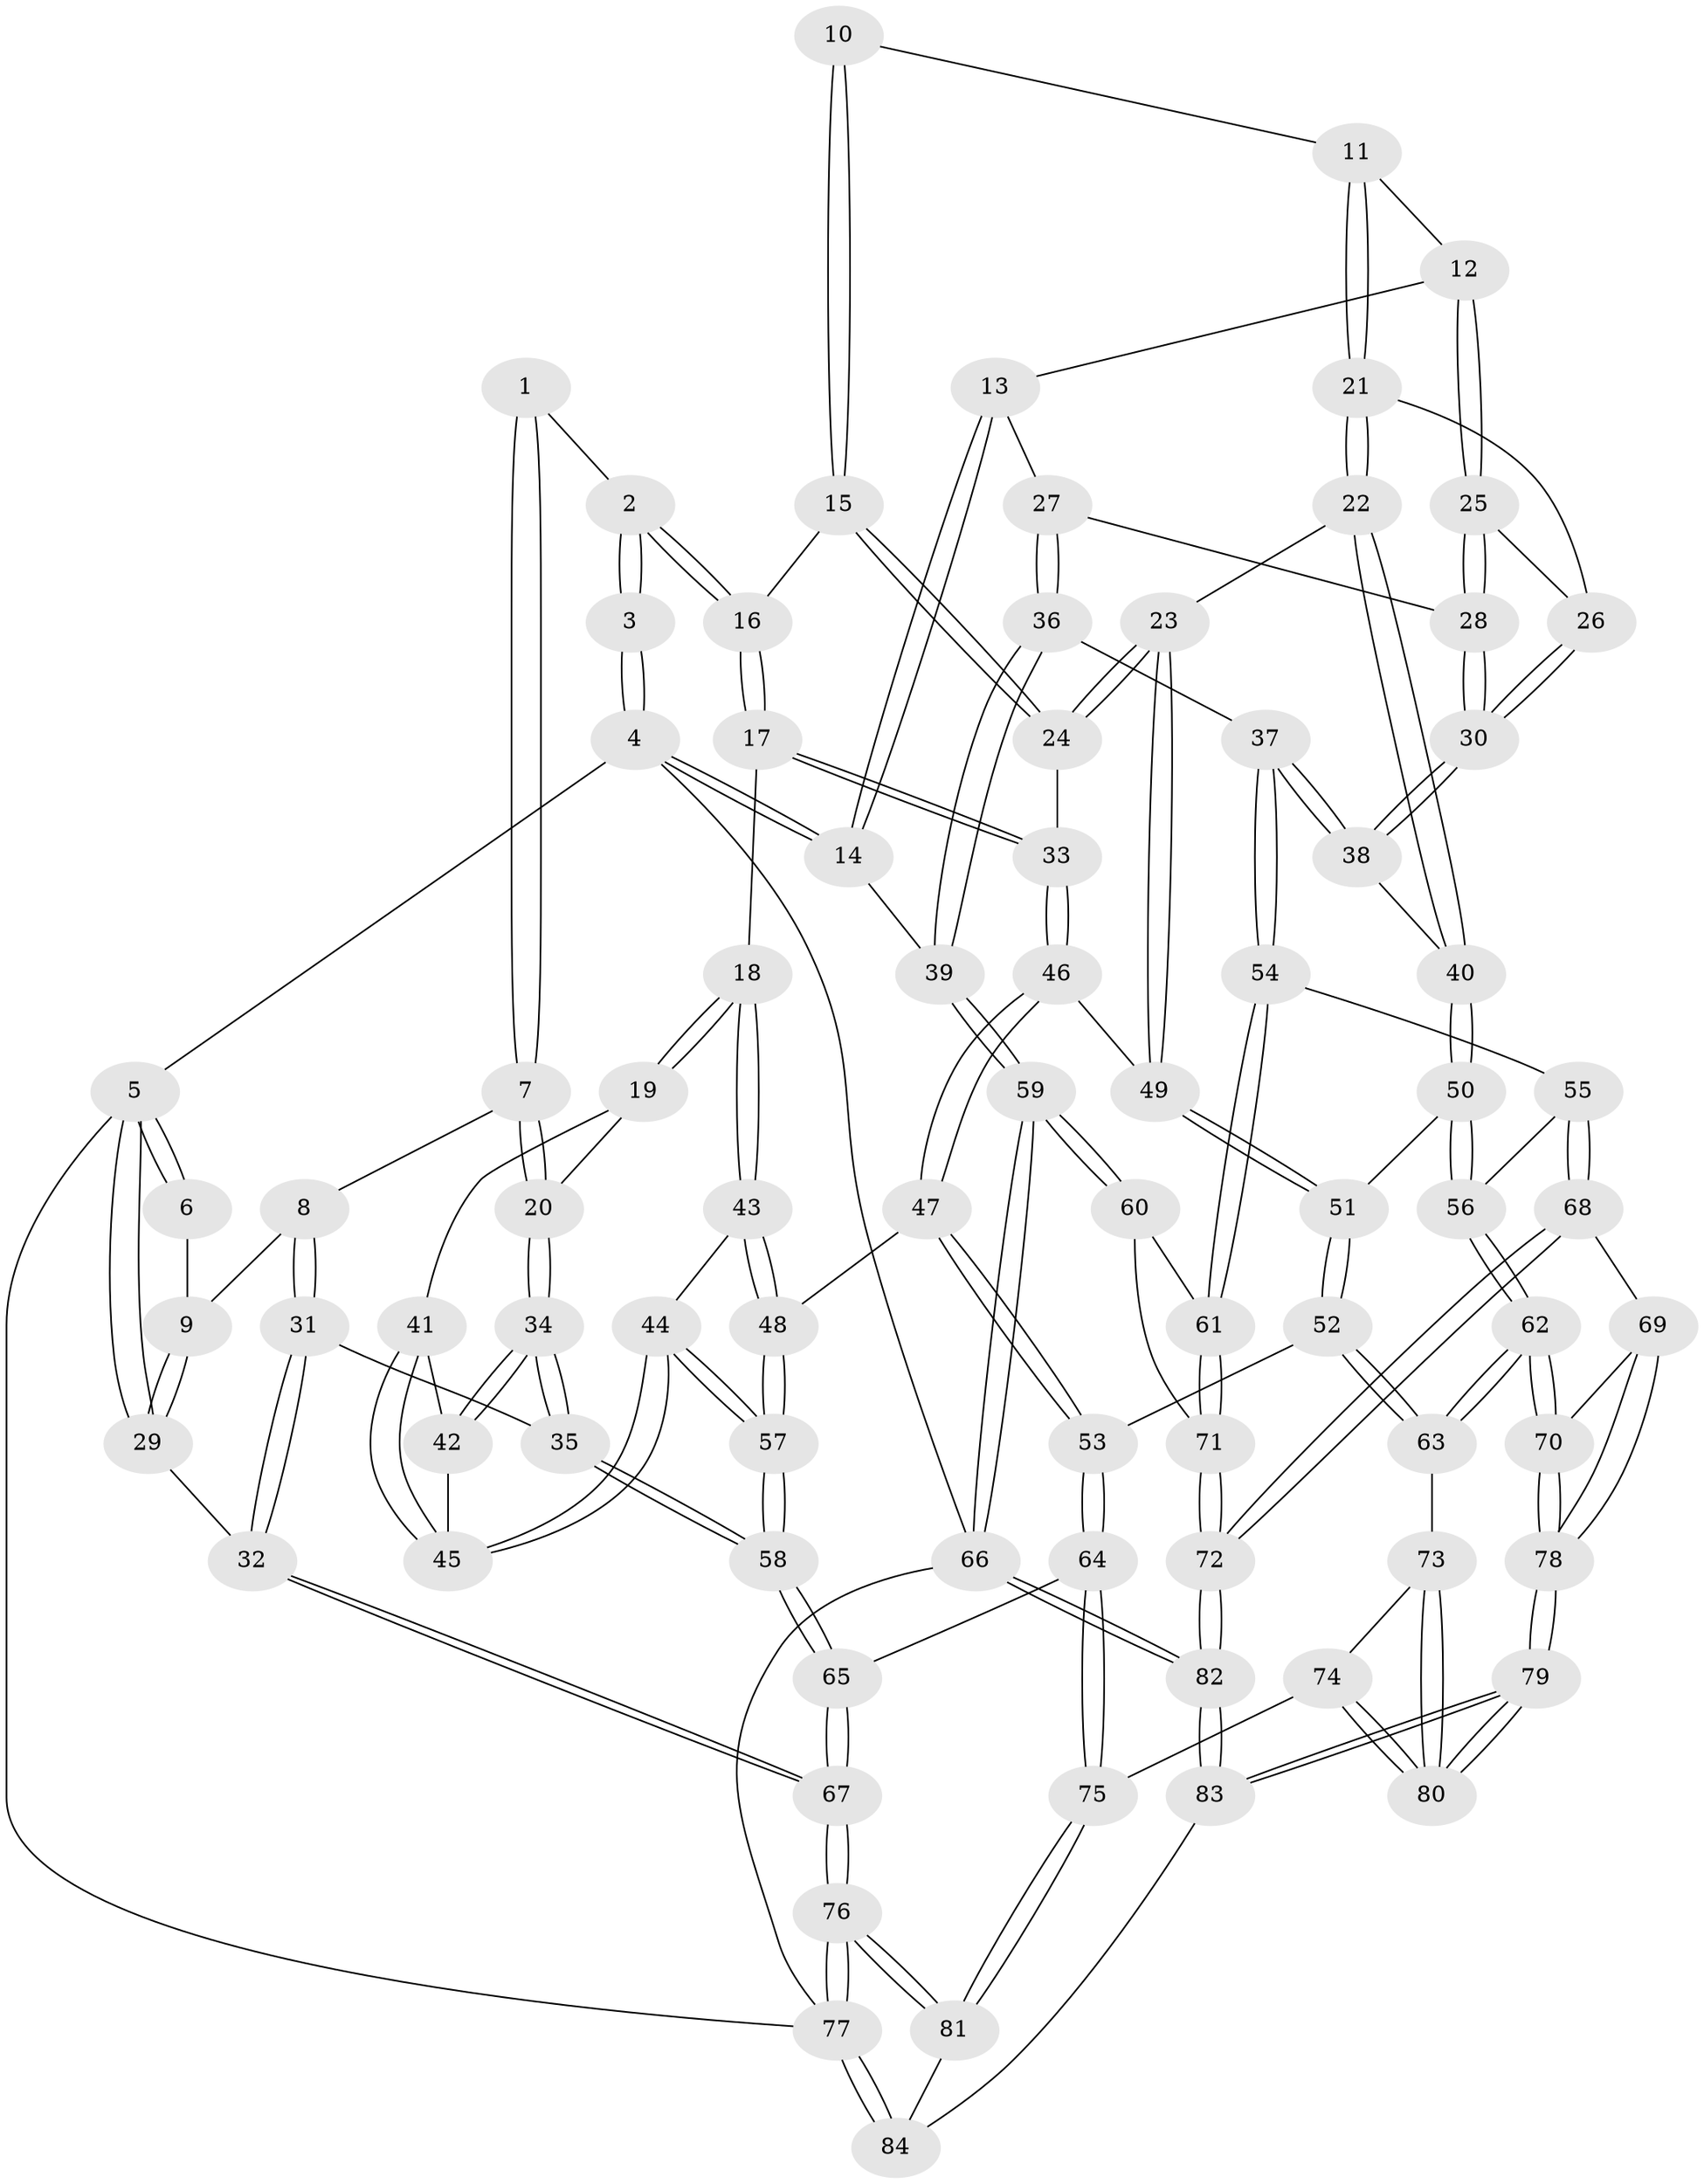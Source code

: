 // coarse degree distribution, {3: 0.10344827586206896, 5: 0.3793103448275862, 4: 0.4482758620689655, 7: 0.034482758620689655, 6: 0.017241379310344827, 2: 0.017241379310344827}
// Generated by graph-tools (version 1.1) at 2025/24/03/03/25 07:24:32]
// undirected, 84 vertices, 207 edges
graph export_dot {
graph [start="1"]
  node [color=gray90,style=filled];
  1 [pos="+0.40319301910356203+0"];
  2 [pos="+0.44913821441864166+0"];
  3 [pos="+0.650181094419796+0"];
  4 [pos="+1+0"];
  5 [pos="+0+0"];
  6 [pos="+0.1854868727038653+0"];
  7 [pos="+0.20876505999453154+0.23615483262271192"];
  8 [pos="+0.12377590327147533+0.22000768855440617"];
  9 [pos="+0.08133783242718026+0.19915626867669786"];
  10 [pos="+0.7129230872246278+0.06481886833215152"];
  11 [pos="+0.7490241996672651+0.12696332860664028"];
  12 [pos="+0.8340511864396493+0.17728759351396783"];
  13 [pos="+1+0.16124414759351727"];
  14 [pos="+1+0"];
  15 [pos="+0.5782117776833595+0.2908194678511175"];
  16 [pos="+0.48590140384915276+0.2100884037739114"];
  17 [pos="+0.38393914059446915+0.36623471873494917"];
  18 [pos="+0.3713508388142971+0.3661421489530824"];
  19 [pos="+0.27236717742327815+0.3251882493320844"];
  20 [pos="+0.22488661255546633+0.279021528371609"];
  21 [pos="+0.6891054011287668+0.30884934302134676"];
  22 [pos="+0.6444621003060821+0.3649865730429608"];
  23 [pos="+0.6432808063687684+0.36478088514620316"];
  24 [pos="+0.5785182612034055+0.2912461188066971"];
  25 [pos="+0.8439080795797967+0.2717630431159943"];
  26 [pos="+0.7862579180024943+0.3084942902810042"];
  27 [pos="+0.9228428261087552+0.3310372591645445"];
  28 [pos="+0.8822100852666424+0.3263684776079397"];
  29 [pos="+0+0.11431895868258264"];
  30 [pos="+0.8186747081100143+0.405689391016899"];
  31 [pos="+0+0.5246221488629393"];
  32 [pos="+0+0.5372200798582029"];
  33 [pos="+0.4127498454910277+0.38947618753690877"];
  34 [pos="+0.06335356015153683+0.49186405426871366"];
  35 [pos="+0.0039795273838143415+0.526804021028683"];
  36 [pos="+1+0.4484764268078604"];
  37 [pos="+0.8639447570399886+0.5038363669628976"];
  38 [pos="+0.8044162964740498+0.4363523997423501"];
  39 [pos="+1+0.47139381512101697"];
  40 [pos="+0.688129601983139+0.4196063476820795"];
  41 [pos="+0.2722055517742254+0.3257533662405995"];
  42 [pos="+0.18592511454006555+0.4832905972712554"];
  43 [pos="+0.3549513228944551+0.40598086196596317"];
  44 [pos="+0.2555653375337176+0.5081765216607179"];
  45 [pos="+0.2507415892454281+0.5033083840812662"];
  46 [pos="+0.45793903111729445+0.4321761658593646"];
  47 [pos="+0.4275614980412991+0.5640876406796147"];
  48 [pos="+0.3249782101865768+0.5586517029402314"];
  49 [pos="+0.5228943541418636+0.43151253881147333"];
  50 [pos="+0.6686233938271569+0.5243312774604713"];
  51 [pos="+0.574808409122092+0.5651053643336694"];
  52 [pos="+0.5128486643727433+0.662872802473137"];
  53 [pos="+0.49301406822915944+0.6514297974184574"];
  54 [pos="+0.8238580399855732+0.6518885572664261"];
  55 [pos="+0.8066010802279839+0.6550983511053227"];
  56 [pos="+0.7571880826735672+0.6421029231340737"];
  57 [pos="+0.2905560024819224+0.5705867928079149"];
  58 [pos="+0.22323126437426935+0.6850887015618832"];
  59 [pos="+1+0.7667900038274803"];
  60 [pos="+1+0.7344017259769066"];
  61 [pos="+0.8588269040264205+0.6746598151705566"];
  62 [pos="+0.5596335056175991+0.71389050174331"];
  63 [pos="+0.5247543883401159+0.686103755552895"];
  64 [pos="+0.23564490128201626+0.7203376703652408"];
  65 [pos="+0.23169459485855445+0.7163399635757975"];
  66 [pos="+1+1"];
  67 [pos="+0+1"];
  68 [pos="+0.7284536811654369+0.8148696502370628"];
  69 [pos="+0.6951339762624624+0.8129709288303545"];
  70 [pos="+0.5613126197778158+0.7190719525134939"];
  71 [pos="+0.8257263996001467+0.8810173153406576"];
  72 [pos="+0.8002214891269311+0.9235292496767167"];
  73 [pos="+0.4887295712461398+0.7200664398576765"];
  74 [pos="+0.35713860185631807+0.820357874113022"];
  75 [pos="+0.27217180459763235+0.7981820730957823"];
  76 [pos="+0+1"];
  77 [pos="+0+1"];
  78 [pos="+0.5335710095250338+1"];
  79 [pos="+0.5269781024495003+1"];
  80 [pos="+0.4343301983620856+0.9029193364975711"];
  81 [pos="+0.25273270896835165+0.8557661249772524"];
  82 [pos="+0.821906590084559+1"];
  83 [pos="+0.5334859003461577+1"];
  84 [pos="+0.25983420553147096+1"];
  1 -- 2;
  1 -- 7;
  1 -- 7;
  2 -- 3;
  2 -- 3;
  2 -- 16;
  2 -- 16;
  3 -- 4;
  3 -- 4;
  4 -- 5;
  4 -- 14;
  4 -- 14;
  4 -- 66;
  5 -- 6;
  5 -- 6;
  5 -- 29;
  5 -- 29;
  5 -- 77;
  6 -- 9;
  7 -- 8;
  7 -- 20;
  7 -- 20;
  8 -- 9;
  8 -- 31;
  8 -- 31;
  9 -- 29;
  9 -- 29;
  10 -- 11;
  10 -- 15;
  10 -- 15;
  11 -- 12;
  11 -- 21;
  11 -- 21;
  12 -- 13;
  12 -- 25;
  12 -- 25;
  13 -- 14;
  13 -- 14;
  13 -- 27;
  14 -- 39;
  15 -- 16;
  15 -- 24;
  15 -- 24;
  16 -- 17;
  16 -- 17;
  17 -- 18;
  17 -- 33;
  17 -- 33;
  18 -- 19;
  18 -- 19;
  18 -- 43;
  18 -- 43;
  19 -- 20;
  19 -- 41;
  20 -- 34;
  20 -- 34;
  21 -- 22;
  21 -- 22;
  21 -- 26;
  22 -- 23;
  22 -- 40;
  22 -- 40;
  23 -- 24;
  23 -- 24;
  23 -- 49;
  23 -- 49;
  24 -- 33;
  25 -- 26;
  25 -- 28;
  25 -- 28;
  26 -- 30;
  26 -- 30;
  27 -- 28;
  27 -- 36;
  27 -- 36;
  28 -- 30;
  28 -- 30;
  29 -- 32;
  30 -- 38;
  30 -- 38;
  31 -- 32;
  31 -- 32;
  31 -- 35;
  32 -- 67;
  32 -- 67;
  33 -- 46;
  33 -- 46;
  34 -- 35;
  34 -- 35;
  34 -- 42;
  34 -- 42;
  35 -- 58;
  35 -- 58;
  36 -- 37;
  36 -- 39;
  36 -- 39;
  37 -- 38;
  37 -- 38;
  37 -- 54;
  37 -- 54;
  38 -- 40;
  39 -- 59;
  39 -- 59;
  40 -- 50;
  40 -- 50;
  41 -- 42;
  41 -- 45;
  41 -- 45;
  42 -- 45;
  43 -- 44;
  43 -- 48;
  43 -- 48;
  44 -- 45;
  44 -- 45;
  44 -- 57;
  44 -- 57;
  46 -- 47;
  46 -- 47;
  46 -- 49;
  47 -- 48;
  47 -- 53;
  47 -- 53;
  48 -- 57;
  48 -- 57;
  49 -- 51;
  49 -- 51;
  50 -- 51;
  50 -- 56;
  50 -- 56;
  51 -- 52;
  51 -- 52;
  52 -- 53;
  52 -- 63;
  52 -- 63;
  53 -- 64;
  53 -- 64;
  54 -- 55;
  54 -- 61;
  54 -- 61;
  55 -- 56;
  55 -- 68;
  55 -- 68;
  56 -- 62;
  56 -- 62;
  57 -- 58;
  57 -- 58;
  58 -- 65;
  58 -- 65;
  59 -- 60;
  59 -- 60;
  59 -- 66;
  59 -- 66;
  60 -- 61;
  60 -- 71;
  61 -- 71;
  61 -- 71;
  62 -- 63;
  62 -- 63;
  62 -- 70;
  62 -- 70;
  63 -- 73;
  64 -- 65;
  64 -- 75;
  64 -- 75;
  65 -- 67;
  65 -- 67;
  66 -- 82;
  66 -- 82;
  66 -- 77;
  67 -- 76;
  67 -- 76;
  68 -- 69;
  68 -- 72;
  68 -- 72;
  69 -- 70;
  69 -- 78;
  69 -- 78;
  70 -- 78;
  70 -- 78;
  71 -- 72;
  71 -- 72;
  72 -- 82;
  72 -- 82;
  73 -- 74;
  73 -- 80;
  73 -- 80;
  74 -- 75;
  74 -- 80;
  74 -- 80;
  75 -- 81;
  75 -- 81;
  76 -- 77;
  76 -- 77;
  76 -- 81;
  76 -- 81;
  77 -- 84;
  77 -- 84;
  78 -- 79;
  78 -- 79;
  79 -- 80;
  79 -- 80;
  79 -- 83;
  79 -- 83;
  81 -- 84;
  82 -- 83;
  82 -- 83;
  83 -- 84;
}
